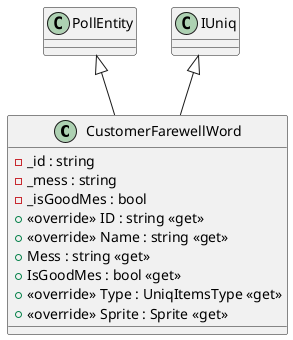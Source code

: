 @startuml
class CustomerFarewellWord {
    - _id : string
    - _mess : string
    - _isGoodMes : bool
    + <<override>> ID : string <<get>>
    + <<override>> Name : string <<get>>
    + Mess : string <<get>>
    + IsGoodMes : bool <<get>>
    + <<override>> Type : UniqItemsType <<get>>
    + <<override>> Sprite : Sprite <<get>>
}
PollEntity <|-- CustomerFarewellWord
IUniq <|-- CustomerFarewellWord
@enduml
